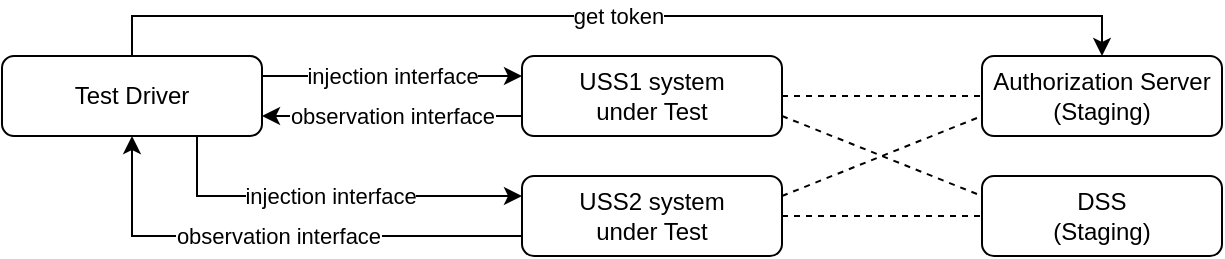 <mxfile version="13.5.1" type="device"><diagram id="FIeN4C9u2GOq9bXonM-e" name="Page-1"><mxGraphModel dx="1106" dy="1929" grid="1" gridSize="10" guides="1" tooltips="1" connect="1" arrows="1" fold="1" page="1" pageScale="1" pageWidth="827" pageHeight="1169" math="0" shadow="0"><root><mxCell id="0"/><mxCell id="1" parent="0"/><mxCell id="5FE7DgzOPfqiTKZEJF04-27" value="injection interface" style="edgeStyle=orthogonalEdgeStyle;rounded=0;orthogonalLoop=1;jettySize=auto;html=1;exitX=0.75;exitY=1;exitDx=0;exitDy=0;entryX=0;entryY=0.25;entryDx=0;entryDy=0;" parent="1" source="5FE7DgzOPfqiTKZEJF04-28" target="5FE7DgzOPfqiTKZEJF04-36" edge="1"><mxGeometry relative="1" as="geometry"/></mxCell><mxCell id="5FE7DgzOPfqiTKZEJF04-28" value="Test Driver" style="rounded=1;whiteSpace=wrap;html=1;" parent="1" vertex="1"><mxGeometry x="10" y="-1070" width="130" height="40" as="geometry"/></mxCell><mxCell id="5FE7DgzOPfqiTKZEJF04-29" value="injection interface" style="edgeStyle=orthogonalEdgeStyle;rounded=0;orthogonalLoop=1;jettySize=auto;html=1;exitX=1;exitY=0.25;exitDx=0;exitDy=0;entryX=0;entryY=0.25;entryDx=0;entryDy=0;" parent="1" source="5FE7DgzOPfqiTKZEJF04-28" target="5FE7DgzOPfqiTKZEJF04-33" edge="1"><mxGeometry relative="1" as="geometry"><mxPoint x="170" y="-1060" as="sourcePoint"/></mxGeometry></mxCell><mxCell id="5FE7DgzOPfqiTKZEJF04-30" value="observation interface" style="edgeStyle=orthogonalEdgeStyle;rounded=0;orthogonalLoop=1;jettySize=auto;html=1;exitX=0;exitY=0.75;exitDx=0;exitDy=0;entryX=1;entryY=0.75;entryDx=0;entryDy=0;" parent="1" source="5FE7DgzOPfqiTKZEJF04-33" target="5FE7DgzOPfqiTKZEJF04-28" edge="1"><mxGeometry relative="1" as="geometry"><mxPoint x="170" y="-1040" as="targetPoint"/></mxGeometry></mxCell><mxCell id="5FE7DgzOPfqiTKZEJF04-31" style="edgeStyle=orthogonalEdgeStyle;rounded=0;orthogonalLoop=1;jettySize=auto;html=1;exitX=1;exitY=0.5;exitDx=0;exitDy=0;dashed=1;endArrow=none;endFill=0;" parent="1" source="5FE7DgzOPfqiTKZEJF04-33" edge="1"><mxGeometry relative="1" as="geometry"><mxPoint x="500" y="-1050" as="targetPoint"/></mxGeometry></mxCell><mxCell id="5FE7DgzOPfqiTKZEJF04-32" style="rounded=0;orthogonalLoop=1;jettySize=auto;html=1;exitX=1;exitY=0.75;exitDx=0;exitDy=0;entryX=0;entryY=0.25;entryDx=0;entryDy=0;dashed=1;endArrow=none;endFill=0;entryPerimeter=0;" parent="1" source="5FE7DgzOPfqiTKZEJF04-33" target="5FE7DgzOPfqiTKZEJF04-39" edge="1"><mxGeometry relative="1" as="geometry"/></mxCell><mxCell id="5FE7DgzOPfqiTKZEJF04-33" value="USS1 system &lt;br&gt;under Test" style="rounded=1;whiteSpace=wrap;html=1;" parent="1" vertex="1"><mxGeometry x="270" y="-1070" width="130" height="40" as="geometry"/></mxCell><mxCell id="5FE7DgzOPfqiTKZEJF04-34" value="observation interface" style="edgeStyle=orthogonalEdgeStyle;rounded=0;orthogonalLoop=1;jettySize=auto;html=1;exitX=0;exitY=0.75;exitDx=0;exitDy=0;entryX=0.5;entryY=1;entryDx=0;entryDy=0;" parent="1" source="5FE7DgzOPfqiTKZEJF04-36" target="5FE7DgzOPfqiTKZEJF04-28" edge="1"><mxGeometry relative="1" as="geometry"/></mxCell><mxCell id="5FE7DgzOPfqiTKZEJF04-35" style="rounded=0;orthogonalLoop=1;jettySize=auto;html=1;exitX=1;exitY=0.25;exitDx=0;exitDy=0;entryX=0;entryY=0.75;entryDx=0;entryDy=0;dashed=1;endArrow=none;endFill=0;" parent="1" source="5FE7DgzOPfqiTKZEJF04-36" target="5FE7DgzOPfqiTKZEJF04-38" edge="1"><mxGeometry relative="1" as="geometry"/></mxCell><mxCell id="5FE7DgzOPfqiTKZEJF04-36" value="USS2 system &lt;br&gt;under Test" style="rounded=1;whiteSpace=wrap;html=1;" parent="1" vertex="1"><mxGeometry x="270" y="-1010" width="130" height="40" as="geometry"/></mxCell><mxCell id="5FE7DgzOPfqiTKZEJF04-37" value="get token" style="edgeStyle=orthogonalEdgeStyle;rounded=0;orthogonalLoop=1;jettySize=auto;html=1;entryX=0.5;entryY=0;entryDx=0;entryDy=0;endArrow=classic;endFill=1;exitX=0.5;exitY=0;exitDx=0;exitDy=0;" parent="1" source="5FE7DgzOPfqiTKZEJF04-28" target="5FE7DgzOPfqiTKZEJF04-38" edge="1"><mxGeometry relative="1" as="geometry"><mxPoint x="390" y="-1140" as="sourcePoint"/></mxGeometry></mxCell><mxCell id="5FE7DgzOPfqiTKZEJF04-38" value="Authorization Server&lt;br&gt;(Staging)" style="rounded=1;whiteSpace=wrap;html=1;" parent="1" vertex="1"><mxGeometry x="500" y="-1070" width="120" height="40" as="geometry"/></mxCell><mxCell id="5FE7DgzOPfqiTKZEJF04-39" value="DSS&lt;br&gt;(Staging)" style="rounded=1;whiteSpace=wrap;html=1;" parent="1" vertex="1"><mxGeometry x="500" y="-1010" width="120" height="40" as="geometry"/></mxCell><mxCell id="5FE7DgzOPfqiTKZEJF04-40" style="edgeStyle=orthogonalEdgeStyle;rounded=0;orthogonalLoop=1;jettySize=auto;html=1;exitX=1;exitY=0.5;exitDx=0;exitDy=0;dashed=1;endArrow=none;endFill=0;entryX=0;entryY=0.5;entryDx=0;entryDy=0;" parent="1" source="5FE7DgzOPfqiTKZEJF04-36" target="5FE7DgzOPfqiTKZEJF04-39" edge="1"><mxGeometry relative="1" as="geometry"><mxPoint x="410" y="-1040" as="sourcePoint"/><mxPoint x="510" y="-1040" as="targetPoint"/></mxGeometry></mxCell></root></mxGraphModel></diagram></mxfile>